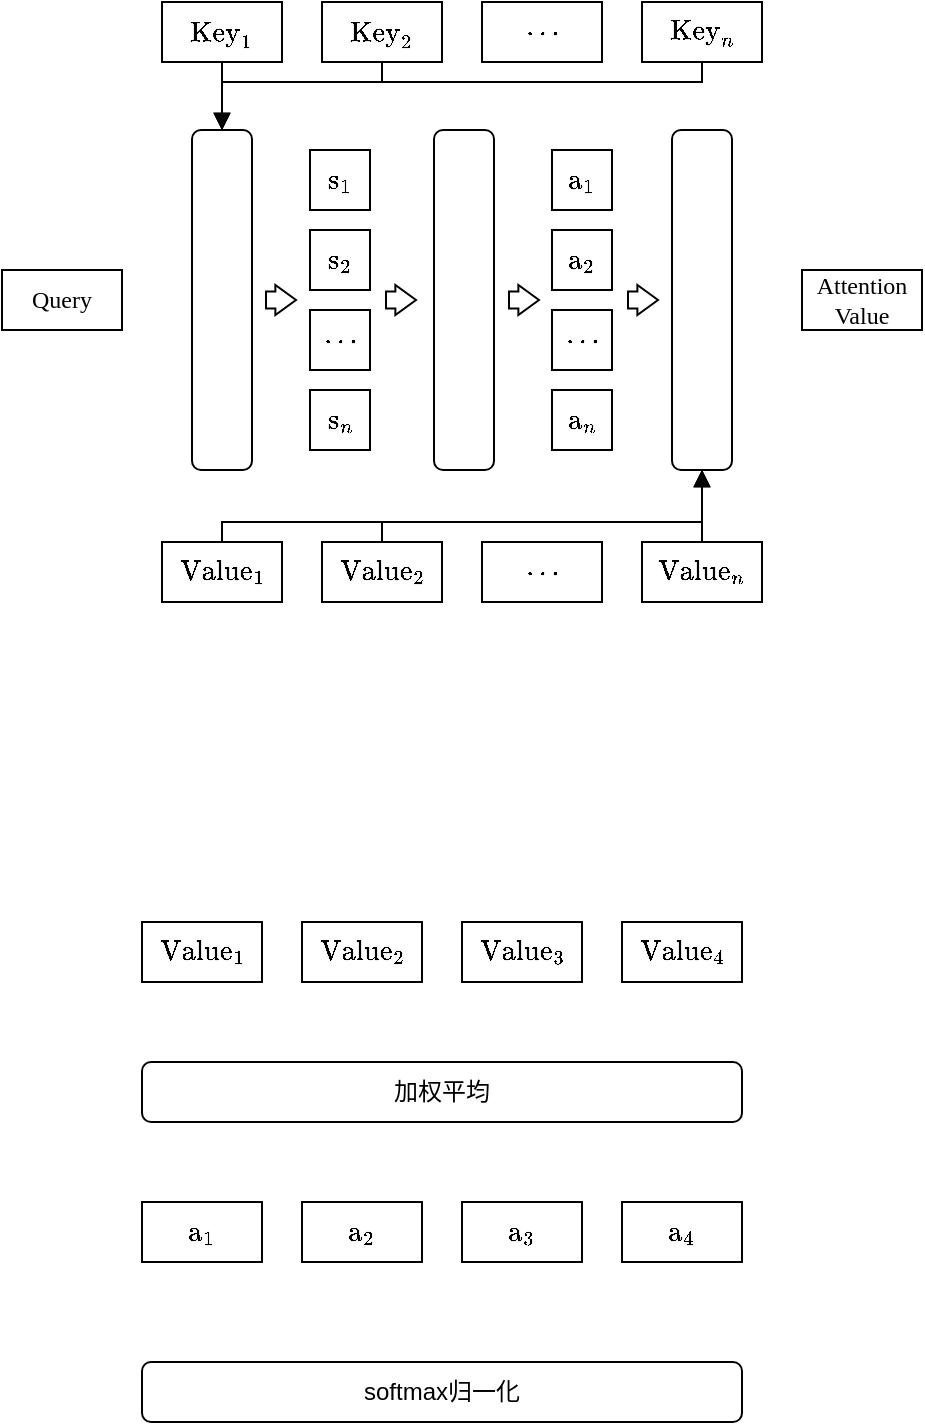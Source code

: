 <mxfile version="26.0.13">
  <diagram name="第 1 页" id="vekz1VgQCgPQaylvvoMv">
    <mxGraphModel dx="552" dy="362" grid="1" gridSize="10" guides="1" tooltips="1" connect="1" arrows="1" fold="1" page="1" pageScale="1" pageWidth="827" pageHeight="1169" math="1" shadow="0">
      <root>
        <mxCell id="0" />
        <mxCell id="1" parent="0" />
        <mxCell id="CKBmDJ3kUlhQhghKCygS-1" value="Query" style="rounded=0;whiteSpace=wrap;html=1;aspect=fixed;fontFamily=Times New Roman;" vertex="1" parent="1">
          <mxGeometry x="100" y="604" width="60" height="30" as="geometry" />
        </mxCell>
        <mxCell id="CKBmDJ3kUlhQhghKCygS-2" value="" style="rounded=1;whiteSpace=wrap;html=1;" vertex="1" parent="1">
          <mxGeometry x="435" y="534" width="30" height="170" as="geometry" />
        </mxCell>
        <mxCell id="CKBmDJ3kUlhQhghKCygS-3" value="$$\text{Value}_1$$" style="rounded=0;whiteSpace=wrap;html=1;aspect=fixed;" vertex="1" parent="1">
          <mxGeometry x="180" y="740" width="60" height="30" as="geometry" />
        </mxCell>
        <mxCell id="CKBmDJ3kUlhQhghKCygS-4" value="$$\text{Value}_2$$" style="rounded=0;whiteSpace=wrap;html=1;aspect=fixed;" vertex="1" parent="1">
          <mxGeometry x="260" y="740" width="60" height="30" as="geometry" />
        </mxCell>
        <mxCell id="CKBmDJ3kUlhQhghKCygS-5" value="$$\cdots$$" style="rounded=0;whiteSpace=wrap;html=1;aspect=fixed;" vertex="1" parent="1">
          <mxGeometry x="340" y="740" width="60" height="30" as="geometry" />
        </mxCell>
        <mxCell id="CKBmDJ3kUlhQhghKCygS-6" value="$$\text{Value}_n$$" style="rounded=0;whiteSpace=wrap;html=1;aspect=fixed;" vertex="1" parent="1">
          <mxGeometry x="420" y="740" width="60" height="30" as="geometry" />
        </mxCell>
        <mxCell id="CKBmDJ3kUlhQhghKCygS-7" value="$$\text{Key}_1$$" style="rounded=0;whiteSpace=wrap;html=1;aspect=fixed;" vertex="1" parent="1">
          <mxGeometry x="180" y="470" width="60" height="30" as="geometry" />
        </mxCell>
        <mxCell id="CKBmDJ3kUlhQhghKCygS-8" value="$$\text{Key}_2$$" style="rounded=0;whiteSpace=wrap;html=1;aspect=fixed;" vertex="1" parent="1">
          <mxGeometry x="260" y="470" width="60" height="30" as="geometry" />
        </mxCell>
        <mxCell id="CKBmDJ3kUlhQhghKCygS-9" value="$$\cdots$$" style="rounded=0;whiteSpace=wrap;html=1;aspect=fixed;" vertex="1" parent="1">
          <mxGeometry x="340" y="470" width="60" height="30" as="geometry" />
        </mxCell>
        <mxCell id="CKBmDJ3kUlhQhghKCygS-10" value="$$\text{Key}_n$$" style="rounded=0;whiteSpace=wrap;html=1;aspect=fixed;" vertex="1" parent="1">
          <mxGeometry x="420" y="470" width="60" height="30" as="geometry" />
        </mxCell>
        <mxCell id="CKBmDJ3kUlhQhghKCygS-11" value="softmax归一化" style="rounded=1;whiteSpace=wrap;html=1;" vertex="1" parent="1">
          <mxGeometry x="170" y="1150" width="300" height="30" as="geometry" />
        </mxCell>
        <mxCell id="CKBmDJ3kUlhQhghKCygS-12" value="$$\text{a}_1$$" style="rounded=0;whiteSpace=wrap;html=1;aspect=fixed;" vertex="1" parent="1">
          <mxGeometry x="170" y="1070" width="60" height="30" as="geometry" />
        </mxCell>
        <mxCell id="CKBmDJ3kUlhQhghKCygS-13" value="$$\text{a}_2$$" style="rounded=0;whiteSpace=wrap;html=1;aspect=fixed;" vertex="1" parent="1">
          <mxGeometry x="250" y="1070" width="60" height="30" as="geometry" />
        </mxCell>
        <mxCell id="CKBmDJ3kUlhQhghKCygS-14" value="$$\text{a}_3$$" style="rounded=0;whiteSpace=wrap;html=1;aspect=fixed;" vertex="1" parent="1">
          <mxGeometry x="330" y="1070" width="60" height="30" as="geometry" />
        </mxCell>
        <mxCell id="CKBmDJ3kUlhQhghKCygS-15" value="$$\text{a}_4$$" style="rounded=0;whiteSpace=wrap;html=1;aspect=fixed;" vertex="1" parent="1">
          <mxGeometry x="410" y="1070" width="60" height="30" as="geometry" />
        </mxCell>
        <mxCell id="CKBmDJ3kUlhQhghKCygS-16" value="加权平均" style="rounded=1;whiteSpace=wrap;html=1;" vertex="1" parent="1">
          <mxGeometry x="170" y="1000" width="300" height="30" as="geometry" />
        </mxCell>
        <mxCell id="CKBmDJ3kUlhQhghKCygS-17" value="$$\text{Value}_1$$" style="rounded=0;whiteSpace=wrap;html=1;aspect=fixed;" vertex="1" parent="1">
          <mxGeometry x="170" y="930" width="60" height="30" as="geometry" />
        </mxCell>
        <mxCell id="CKBmDJ3kUlhQhghKCygS-18" value="$$\text{Value}_2$$" style="rounded=0;whiteSpace=wrap;html=1;aspect=fixed;" vertex="1" parent="1">
          <mxGeometry x="250" y="930" width="60" height="30" as="geometry" />
        </mxCell>
        <mxCell id="CKBmDJ3kUlhQhghKCygS-19" value="$$\text{Value}_3$$" style="rounded=0;whiteSpace=wrap;html=1;aspect=fixed;" vertex="1" parent="1">
          <mxGeometry x="330" y="930" width="60" height="30" as="geometry" />
        </mxCell>
        <mxCell id="CKBmDJ3kUlhQhghKCygS-20" value="$$\text{Value}_4$$" style="rounded=0;whiteSpace=wrap;html=1;aspect=fixed;" vertex="1" parent="1">
          <mxGeometry x="410" y="930" width="60" height="30" as="geometry" />
        </mxCell>
        <mxCell id="CKBmDJ3kUlhQhghKCygS-22" value="$$\text{s}_1$$" style="rounded=0;whiteSpace=wrap;html=1;" vertex="1" parent="1">
          <mxGeometry x="254" y="544" width="30" height="30" as="geometry" />
        </mxCell>
        <mxCell id="CKBmDJ3kUlhQhghKCygS-23" value="$$\text{s}_2$$" style="rounded=0;whiteSpace=wrap;html=1;" vertex="1" parent="1">
          <mxGeometry x="254" y="584" width="30" height="30" as="geometry" />
        </mxCell>
        <mxCell id="CKBmDJ3kUlhQhghKCygS-24" value="$$\cdots$$" style="rounded=0;whiteSpace=wrap;html=1;" vertex="1" parent="1">
          <mxGeometry x="254" y="624" width="30" height="30" as="geometry" />
        </mxCell>
        <mxCell id="CKBmDJ3kUlhQhghKCygS-25" value="$$\text{s}_n$$" style="rounded=0;whiteSpace=wrap;html=1;" vertex="1" parent="1">
          <mxGeometry x="254" y="664" width="30" height="30" as="geometry" />
        </mxCell>
        <mxCell id="CKBmDJ3kUlhQhghKCygS-26" value="$$\text{a}_1$$" style="rounded=0;whiteSpace=wrap;html=1;" vertex="1" parent="1">
          <mxGeometry x="375" y="544" width="30" height="30" as="geometry" />
        </mxCell>
        <mxCell id="CKBmDJ3kUlhQhghKCygS-27" value="$$\text{a}_2$$" style="rounded=0;whiteSpace=wrap;html=1;" vertex="1" parent="1">
          <mxGeometry x="375" y="584" width="30" height="30" as="geometry" />
        </mxCell>
        <mxCell id="CKBmDJ3kUlhQhghKCygS-28" value="$$\cdots$$" style="rounded=0;whiteSpace=wrap;html=1;" vertex="1" parent="1">
          <mxGeometry x="375" y="624" width="30" height="30" as="geometry" />
        </mxCell>
        <mxCell id="CKBmDJ3kUlhQhghKCygS-29" value="$$\text{a}_n$$" style="rounded=0;whiteSpace=wrap;html=1;" vertex="1" parent="1">
          <mxGeometry x="375" y="664" width="30" height="30" as="geometry" />
        </mxCell>
        <mxCell id="CKBmDJ3kUlhQhghKCygS-30" value="" style="rounded=1;whiteSpace=wrap;html=1;" vertex="1" parent="1">
          <mxGeometry x="316" y="534" width="30" height="170" as="geometry" />
        </mxCell>
        <mxCell id="CKBmDJ3kUlhQhghKCygS-31" value="" style="rounded=1;whiteSpace=wrap;html=1;" vertex="1" parent="1">
          <mxGeometry x="195" y="534" width="30" height="170" as="geometry" />
        </mxCell>
        <mxCell id="CKBmDJ3kUlhQhghKCygS-32" value="" style="endArrow=block;html=1;rounded=0;exitX=0.5;exitY=1;exitDx=0;exitDy=0;entryX=0.5;entryY=0;entryDx=0;entryDy=0;endFill=1;" edge="1" parent="1" source="CKBmDJ3kUlhQhghKCygS-7" target="CKBmDJ3kUlhQhghKCygS-31">
          <mxGeometry width="50" height="50" relative="1" as="geometry">
            <mxPoint x="120" y="550" as="sourcePoint" />
            <mxPoint x="170" y="500" as="targetPoint" />
          </mxGeometry>
        </mxCell>
        <mxCell id="CKBmDJ3kUlhQhghKCygS-33" value="" style="endArrow=block;html=1;rounded=0;exitX=0.5;exitY=1;exitDx=0;exitDy=0;entryX=0.5;entryY=0;entryDx=0;entryDy=0;endFill=1;" edge="1" parent="1" source="CKBmDJ3kUlhQhghKCygS-8" target="CKBmDJ3kUlhQhghKCygS-31">
          <mxGeometry width="50" height="50" relative="1" as="geometry">
            <mxPoint x="220" y="510" as="sourcePoint" />
            <mxPoint x="220" y="544" as="targetPoint" />
            <Array as="points">
              <mxPoint x="290" y="510" />
              <mxPoint x="210" y="510" />
            </Array>
          </mxGeometry>
        </mxCell>
        <mxCell id="CKBmDJ3kUlhQhghKCygS-34" value="" style="endArrow=block;html=1;rounded=0;exitX=0.5;exitY=1;exitDx=0;exitDy=0;entryX=0.5;entryY=0;entryDx=0;entryDy=0;endFill=1;" edge="1" parent="1" source="CKBmDJ3kUlhQhghKCygS-10" target="CKBmDJ3kUlhQhghKCygS-31">
          <mxGeometry width="50" height="50" relative="1" as="geometry">
            <mxPoint x="300" y="510" as="sourcePoint" />
            <mxPoint x="220" y="544" as="targetPoint" />
            <Array as="points">
              <mxPoint x="450" y="510" />
              <mxPoint x="210" y="510" />
            </Array>
          </mxGeometry>
        </mxCell>
        <mxCell id="CKBmDJ3kUlhQhghKCygS-35" value="" style="endArrow=block;html=1;rounded=0;exitX=0.5;exitY=0;exitDx=0;exitDy=0;entryX=0.5;entryY=1;entryDx=0;entryDy=0;endFill=1;" edge="1" parent="1" source="CKBmDJ3kUlhQhghKCygS-6" target="CKBmDJ3kUlhQhghKCygS-2">
          <mxGeometry width="50" height="50" relative="1" as="geometry">
            <mxPoint x="479.67" y="740" as="sourcePoint" />
            <mxPoint x="479.67" y="704" as="targetPoint" />
          </mxGeometry>
        </mxCell>
        <mxCell id="CKBmDJ3kUlhQhghKCygS-36" value="" style="endArrow=block;html=1;rounded=0;exitX=0.5;exitY=0;exitDx=0;exitDy=0;entryX=0.5;entryY=1;entryDx=0;entryDy=0;endFill=1;" edge="1" parent="1" source="CKBmDJ3kUlhQhghKCygS-3" target="CKBmDJ3kUlhQhghKCygS-2">
          <mxGeometry width="50" height="50" relative="1" as="geometry">
            <mxPoint x="460" y="750" as="sourcePoint" />
            <mxPoint x="460" y="714" as="targetPoint" />
            <Array as="points">
              <mxPoint x="210" y="730" />
              <mxPoint x="450" y="730" />
            </Array>
          </mxGeometry>
        </mxCell>
        <mxCell id="CKBmDJ3kUlhQhghKCygS-37" value="" style="endArrow=block;html=1;rounded=0;exitX=0.5;exitY=0;exitDx=0;exitDy=0;entryX=0.5;entryY=1;entryDx=0;entryDy=0;endFill=1;" edge="1" parent="1" source="CKBmDJ3kUlhQhghKCygS-4" target="CKBmDJ3kUlhQhghKCygS-2">
          <mxGeometry width="50" height="50" relative="1" as="geometry">
            <mxPoint x="220" y="750" as="sourcePoint" />
            <mxPoint x="460" y="714" as="targetPoint" />
            <Array as="points">
              <mxPoint x="290" y="730" />
              <mxPoint x="450" y="730" />
            </Array>
          </mxGeometry>
        </mxCell>
        <mxCell id="CKBmDJ3kUlhQhghKCygS-43" value="" style="shape=singleArrow;whiteSpace=wrap;html=1;arrowWidth=0.565;arrowSize=0.688;" vertex="1" parent="1">
          <mxGeometry x="232" y="611.5" width="15" height="15" as="geometry" />
        </mxCell>
        <mxCell id="CKBmDJ3kUlhQhghKCygS-44" value="" style="shape=singleArrow;whiteSpace=wrap;html=1;arrowWidth=0.565;arrowSize=0.688;" vertex="1" parent="1">
          <mxGeometry x="292" y="611.5" width="15" height="15" as="geometry" />
        </mxCell>
        <mxCell id="CKBmDJ3kUlhQhghKCygS-45" value="" style="shape=singleArrow;whiteSpace=wrap;html=1;arrowWidth=0.565;arrowSize=0.688;" vertex="1" parent="1">
          <mxGeometry x="353.5" y="611.5" width="15" height="15" as="geometry" />
        </mxCell>
        <mxCell id="CKBmDJ3kUlhQhghKCygS-46" value="" style="shape=singleArrow;whiteSpace=wrap;html=1;arrowWidth=0.565;arrowSize=0.688;" vertex="1" parent="1">
          <mxGeometry x="413" y="611.5" width="15" height="15" as="geometry" />
        </mxCell>
        <mxCell id="CKBmDJ3kUlhQhghKCygS-47" value="Attention&lt;div&gt;Value&lt;/div&gt;" style="rounded=0;whiteSpace=wrap;html=1;aspect=fixed;fontFamily=Times New Roman;" vertex="1" parent="1">
          <mxGeometry x="500" y="604" width="60" height="30" as="geometry" />
        </mxCell>
      </root>
    </mxGraphModel>
  </diagram>
</mxfile>
